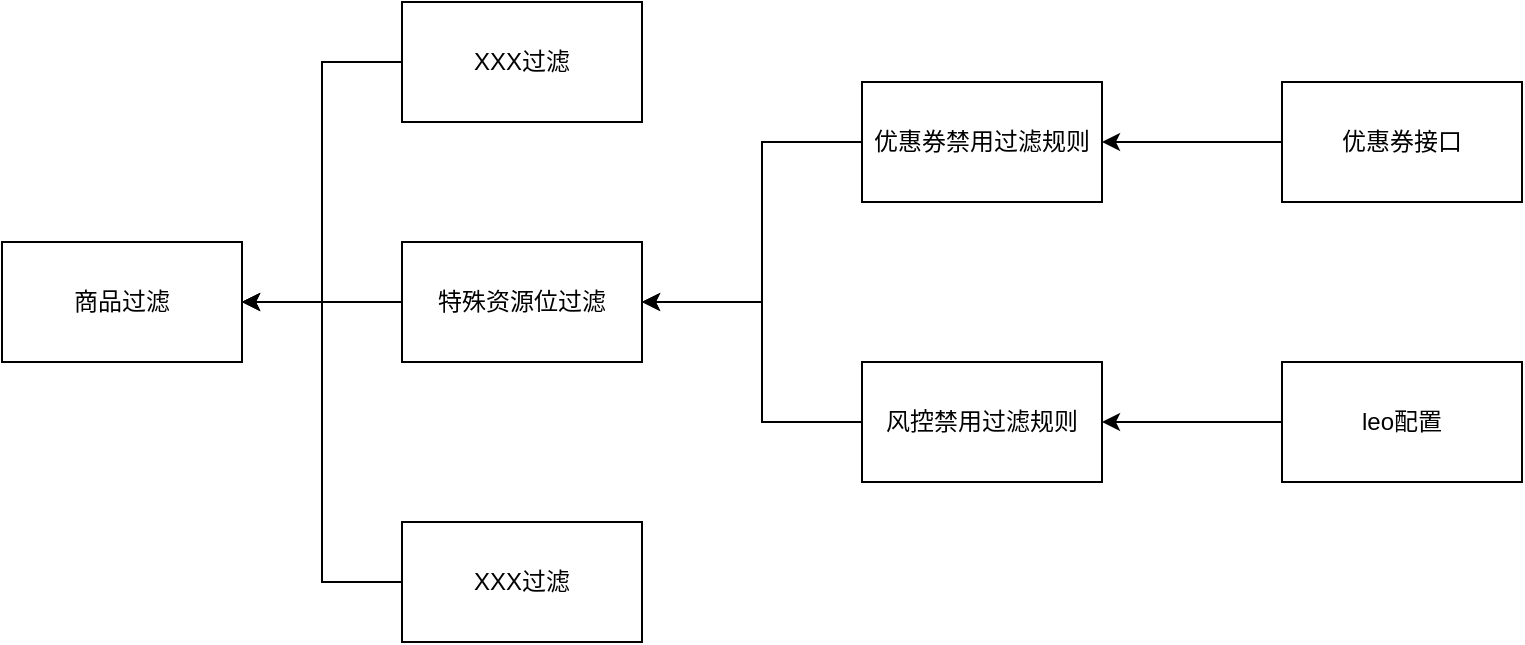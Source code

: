 <mxfile version="14.9.1" type="github">
  <diagram id="ie83hSLUdR4QXg75cFkv" name="Page-1">
    <mxGraphModel dx="1426" dy="696" grid="1" gridSize="10" guides="1" tooltips="1" connect="1" arrows="1" fold="1" page="1" pageScale="1" pageWidth="827" pageHeight="1169" math="0" shadow="0">
      <root>
        <mxCell id="0" />
        <mxCell id="1" parent="0" />
        <mxCell id="7TU7r8OnFruRop1YrXEI-14" value="" style="edgeStyle=orthogonalEdgeStyle;rounded=0;orthogonalLoop=1;jettySize=auto;html=1;" edge="1" parent="1" source="7TU7r8OnFruRop1YrXEI-1" target="7TU7r8OnFruRop1YrXEI-10">
          <mxGeometry relative="1" as="geometry" />
        </mxCell>
        <mxCell id="7TU7r8OnFruRop1YrXEI-1" value="特殊资源位过滤" style="rounded=0;whiteSpace=wrap;html=1;" vertex="1" parent="1">
          <mxGeometry x="340" y="340" width="120" height="60" as="geometry" />
        </mxCell>
        <mxCell id="7TU7r8OnFruRop1YrXEI-8" style="edgeStyle=orthogonalEdgeStyle;rounded=0;orthogonalLoop=1;jettySize=auto;html=1;exitX=0;exitY=0.5;exitDx=0;exitDy=0;entryX=1;entryY=0.5;entryDx=0;entryDy=0;" edge="1" parent="1" source="7TU7r8OnFruRop1YrXEI-2" target="7TU7r8OnFruRop1YrXEI-1">
          <mxGeometry relative="1" as="geometry">
            <Array as="points">
              <mxPoint x="520" y="290" />
              <mxPoint x="520" y="370" />
            </Array>
          </mxGeometry>
        </mxCell>
        <mxCell id="7TU7r8OnFruRop1YrXEI-2" value="优惠券禁用过滤规则" style="rounded=0;whiteSpace=wrap;html=1;" vertex="1" parent="1">
          <mxGeometry x="570" y="260" width="120" height="60" as="geometry" />
        </mxCell>
        <mxCell id="7TU7r8OnFruRop1YrXEI-9" style="edgeStyle=orthogonalEdgeStyle;rounded=0;orthogonalLoop=1;jettySize=auto;html=1;" edge="1" parent="1" source="7TU7r8OnFruRop1YrXEI-3">
          <mxGeometry relative="1" as="geometry">
            <mxPoint x="460" y="370" as="targetPoint" />
            <Array as="points">
              <mxPoint x="520" y="430" />
              <mxPoint x="520" y="370" />
            </Array>
          </mxGeometry>
        </mxCell>
        <mxCell id="7TU7r8OnFruRop1YrXEI-3" value="风控禁用过滤规则" style="rounded=0;whiteSpace=wrap;html=1;" vertex="1" parent="1">
          <mxGeometry x="570" y="400" width="120" height="60" as="geometry" />
        </mxCell>
        <mxCell id="7TU7r8OnFruRop1YrXEI-6" value="" style="edgeStyle=orthogonalEdgeStyle;rounded=0;orthogonalLoop=1;jettySize=auto;html=1;" edge="1" parent="1" source="7TU7r8OnFruRop1YrXEI-4" target="7TU7r8OnFruRop1YrXEI-2">
          <mxGeometry relative="1" as="geometry" />
        </mxCell>
        <mxCell id="7TU7r8OnFruRop1YrXEI-4" value="优惠券接口" style="rounded=0;whiteSpace=wrap;html=1;" vertex="1" parent="1">
          <mxGeometry x="780" y="260" width="120" height="60" as="geometry" />
        </mxCell>
        <mxCell id="7TU7r8OnFruRop1YrXEI-7" value="" style="edgeStyle=orthogonalEdgeStyle;rounded=0;orthogonalLoop=1;jettySize=auto;html=1;" edge="1" parent="1" source="7TU7r8OnFruRop1YrXEI-5" target="7TU7r8OnFruRop1YrXEI-3">
          <mxGeometry relative="1" as="geometry" />
        </mxCell>
        <mxCell id="7TU7r8OnFruRop1YrXEI-5" value="leo配置" style="rounded=0;whiteSpace=wrap;html=1;" vertex="1" parent="1">
          <mxGeometry x="780" y="400" width="120" height="60" as="geometry" />
        </mxCell>
        <mxCell id="7TU7r8OnFruRop1YrXEI-10" value="商品过滤" style="rounded=0;whiteSpace=wrap;html=1;" vertex="1" parent="1">
          <mxGeometry x="140" y="340" width="120" height="60" as="geometry" />
        </mxCell>
        <mxCell id="7TU7r8OnFruRop1YrXEI-13" style="edgeStyle=orthogonalEdgeStyle;rounded=0;orthogonalLoop=1;jettySize=auto;html=1;entryX=1;entryY=0.5;entryDx=0;entryDy=0;" edge="1" parent="1" source="7TU7r8OnFruRop1YrXEI-11" target="7TU7r8OnFruRop1YrXEI-10">
          <mxGeometry relative="1" as="geometry" />
        </mxCell>
        <mxCell id="7TU7r8OnFruRop1YrXEI-11" value="XXX过滤" style="rounded=0;whiteSpace=wrap;html=1;" vertex="1" parent="1">
          <mxGeometry x="340" y="220" width="120" height="60" as="geometry" />
        </mxCell>
        <mxCell id="7TU7r8OnFruRop1YrXEI-15" style="edgeStyle=orthogonalEdgeStyle;rounded=0;orthogonalLoop=1;jettySize=auto;html=1;exitX=0;exitY=0.5;exitDx=0;exitDy=0;" edge="1" parent="1" source="7TU7r8OnFruRop1YrXEI-12">
          <mxGeometry relative="1" as="geometry">
            <mxPoint x="260" y="370" as="targetPoint" />
            <Array as="points">
              <mxPoint x="300" y="510" />
              <mxPoint x="300" y="370" />
            </Array>
          </mxGeometry>
        </mxCell>
        <mxCell id="7TU7r8OnFruRop1YrXEI-12" value="XXX过滤" style="rounded=0;whiteSpace=wrap;html=1;" vertex="1" parent="1">
          <mxGeometry x="340" y="480" width="120" height="60" as="geometry" />
        </mxCell>
      </root>
    </mxGraphModel>
  </diagram>
</mxfile>
